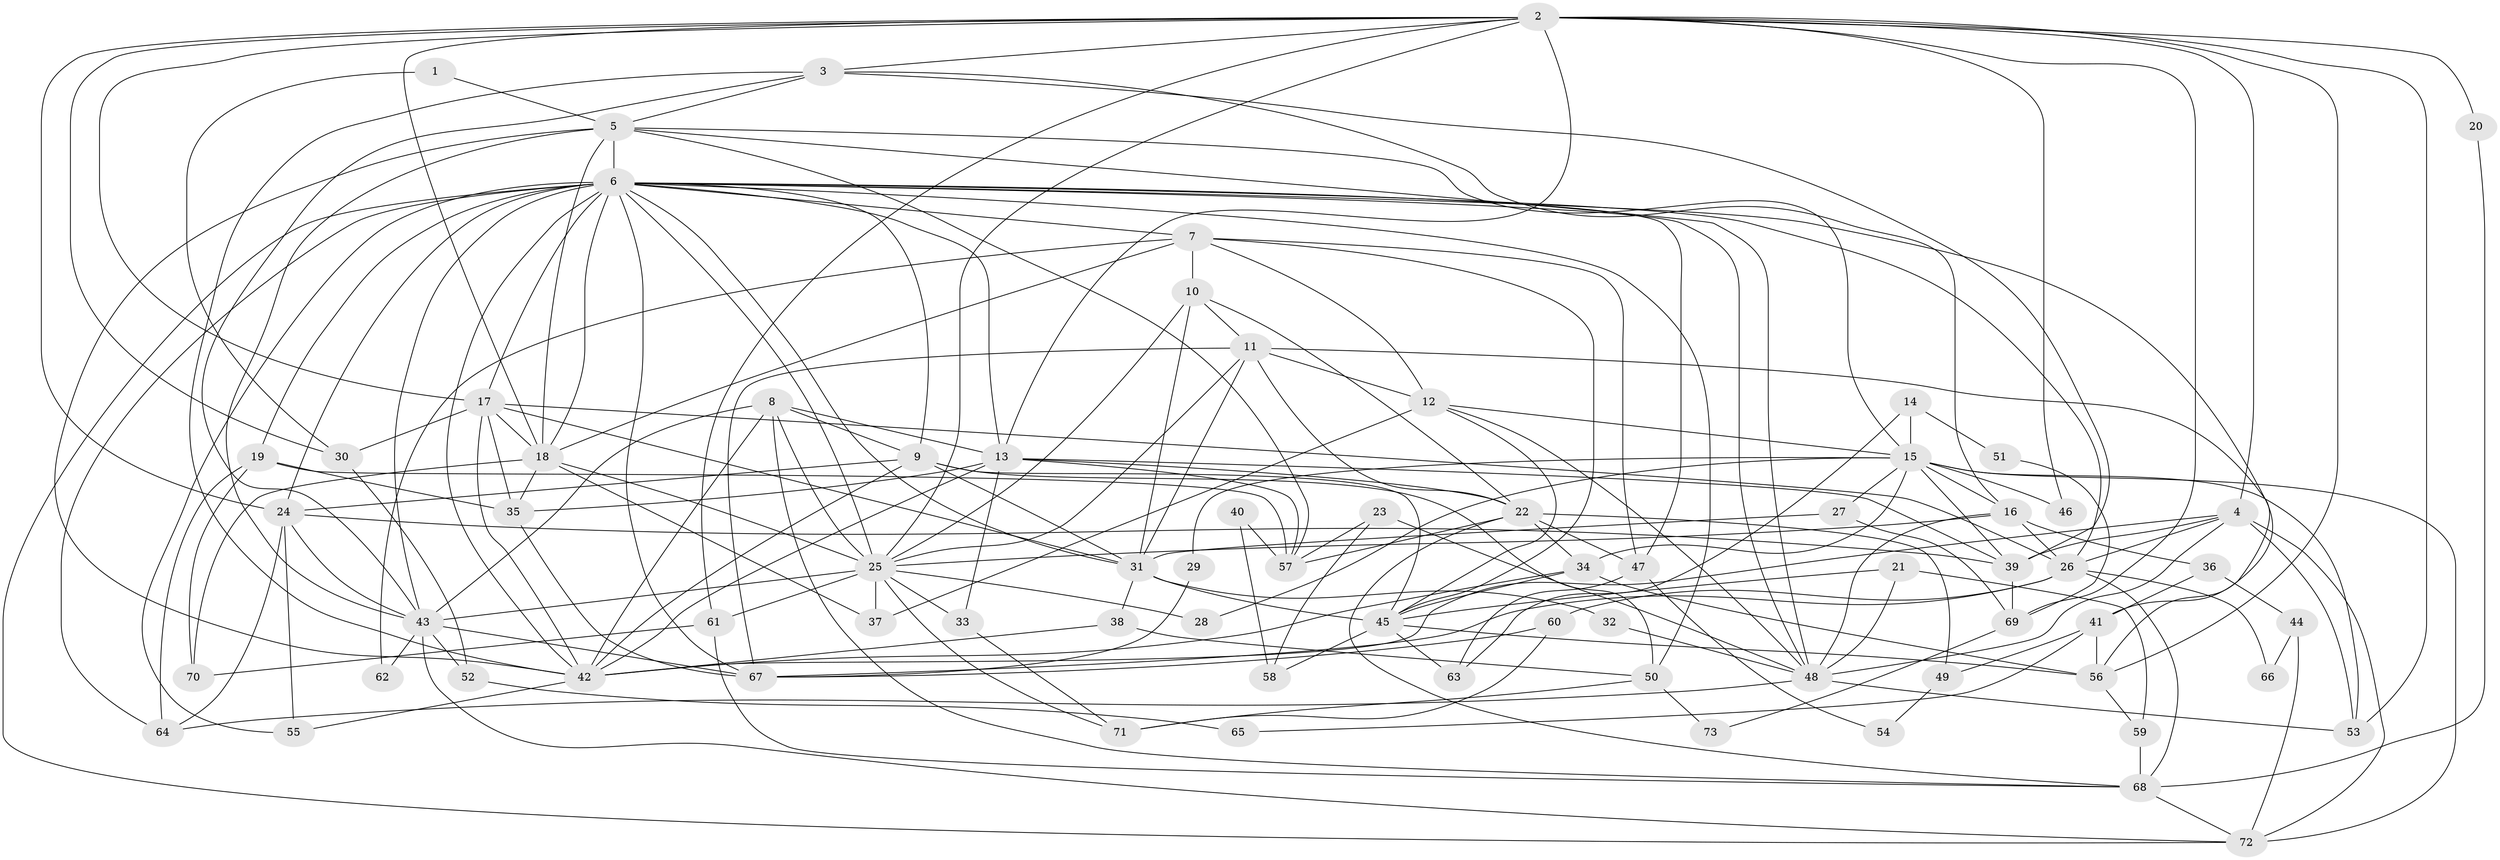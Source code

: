 // original degree distribution, {2: 0.16551724137931034, 3: 0.2827586206896552, 4: 0.20689655172413793, 9: 0.006896551724137931, 5: 0.16551724137931034, 6: 0.1103448275862069, 7: 0.05517241379310345, 8: 0.006896551724137931}
// Generated by graph-tools (version 1.1) at 2025/36/03/09/25 02:36:23]
// undirected, 73 vertices, 197 edges
graph export_dot {
graph [start="1"]
  node [color=gray90,style=filled];
  1;
  2;
  3;
  4;
  5;
  6;
  7;
  8;
  9;
  10;
  11;
  12;
  13;
  14;
  15;
  16;
  17;
  18;
  19;
  20;
  21;
  22;
  23;
  24;
  25;
  26;
  27;
  28;
  29;
  30;
  31;
  32;
  33;
  34;
  35;
  36;
  37;
  38;
  39;
  40;
  41;
  42;
  43;
  44;
  45;
  46;
  47;
  48;
  49;
  50;
  51;
  52;
  53;
  54;
  55;
  56;
  57;
  58;
  59;
  60;
  61;
  62;
  63;
  64;
  65;
  66;
  67;
  68;
  69;
  70;
  71;
  72;
  73;
  1 -- 5 [weight=1.0];
  1 -- 30 [weight=1.0];
  2 -- 3 [weight=1.0];
  2 -- 4 [weight=2.0];
  2 -- 13 [weight=1.0];
  2 -- 17 [weight=1.0];
  2 -- 18 [weight=1.0];
  2 -- 20 [weight=1.0];
  2 -- 24 [weight=2.0];
  2 -- 25 [weight=2.0];
  2 -- 30 [weight=1.0];
  2 -- 46 [weight=1.0];
  2 -- 53 [weight=1.0];
  2 -- 56 [weight=1.0];
  2 -- 61 [weight=1.0];
  2 -- 69 [weight=1.0];
  3 -- 5 [weight=1.0];
  3 -- 16 [weight=1.0];
  3 -- 39 [weight=1.0];
  3 -- 42 [weight=1.0];
  3 -- 43 [weight=1.0];
  4 -- 26 [weight=1.0];
  4 -- 39 [weight=1.0];
  4 -- 42 [weight=1.0];
  4 -- 48 [weight=1.0];
  4 -- 53 [weight=1.0];
  4 -- 72 [weight=1.0];
  5 -- 6 [weight=1.0];
  5 -- 15 [weight=1.0];
  5 -- 18 [weight=1.0];
  5 -- 42 [weight=1.0];
  5 -- 43 [weight=1.0];
  5 -- 48 [weight=1.0];
  5 -- 57 [weight=1.0];
  6 -- 7 [weight=1.0];
  6 -- 9 [weight=1.0];
  6 -- 13 [weight=1.0];
  6 -- 17 [weight=1.0];
  6 -- 18 [weight=2.0];
  6 -- 19 [weight=1.0];
  6 -- 24 [weight=1.0];
  6 -- 25 [weight=1.0];
  6 -- 26 [weight=1.0];
  6 -- 31 [weight=1.0];
  6 -- 41 [weight=1.0];
  6 -- 42 [weight=1.0];
  6 -- 43 [weight=1.0];
  6 -- 47 [weight=1.0];
  6 -- 48 [weight=1.0];
  6 -- 50 [weight=1.0];
  6 -- 55 [weight=2.0];
  6 -- 64 [weight=1.0];
  6 -- 67 [weight=1.0];
  6 -- 72 [weight=1.0];
  7 -- 10 [weight=1.0];
  7 -- 12 [weight=1.0];
  7 -- 18 [weight=1.0];
  7 -- 45 [weight=1.0];
  7 -- 47 [weight=1.0];
  7 -- 62 [weight=1.0];
  8 -- 9 [weight=1.0];
  8 -- 13 [weight=1.0];
  8 -- 25 [weight=1.0];
  8 -- 42 [weight=2.0];
  8 -- 43 [weight=1.0];
  8 -- 68 [weight=1.0];
  9 -- 24 [weight=2.0];
  9 -- 31 [weight=1.0];
  9 -- 42 [weight=1.0];
  9 -- 45 [weight=1.0];
  9 -- 50 [weight=2.0];
  10 -- 11 [weight=1.0];
  10 -- 22 [weight=1.0];
  10 -- 25 [weight=1.0];
  10 -- 31 [weight=1.0];
  11 -- 12 [weight=1.0];
  11 -- 22 [weight=1.0];
  11 -- 25 [weight=1.0];
  11 -- 31 [weight=1.0];
  11 -- 56 [weight=1.0];
  11 -- 67 [weight=1.0];
  12 -- 15 [weight=1.0];
  12 -- 37 [weight=1.0];
  12 -- 45 [weight=1.0];
  12 -- 48 [weight=1.0];
  13 -- 22 [weight=1.0];
  13 -- 33 [weight=1.0];
  13 -- 35 [weight=1.0];
  13 -- 39 [weight=1.0];
  13 -- 42 [weight=1.0];
  13 -- 57 [weight=1.0];
  14 -- 15 [weight=3.0];
  14 -- 51 [weight=1.0];
  14 -- 63 [weight=1.0];
  15 -- 16 [weight=1.0];
  15 -- 27 [weight=1.0];
  15 -- 28 [weight=1.0];
  15 -- 29 [weight=1.0];
  15 -- 34 [weight=2.0];
  15 -- 39 [weight=1.0];
  15 -- 46 [weight=1.0];
  15 -- 53 [weight=1.0];
  15 -- 72 [weight=1.0];
  16 -- 25 [weight=1.0];
  16 -- 26 [weight=1.0];
  16 -- 36 [weight=1.0];
  16 -- 48 [weight=1.0];
  17 -- 18 [weight=1.0];
  17 -- 26 [weight=1.0];
  17 -- 30 [weight=1.0];
  17 -- 31 [weight=1.0];
  17 -- 35 [weight=1.0];
  17 -- 42 [weight=1.0];
  18 -- 25 [weight=1.0];
  18 -- 35 [weight=1.0];
  18 -- 37 [weight=1.0];
  18 -- 70 [weight=1.0];
  19 -- 35 [weight=1.0];
  19 -- 57 [weight=1.0];
  19 -- 64 [weight=1.0];
  19 -- 70 [weight=1.0];
  20 -- 68 [weight=1.0];
  21 -- 45 [weight=1.0];
  21 -- 48 [weight=1.0];
  21 -- 59 [weight=1.0];
  22 -- 34 [weight=1.0];
  22 -- 47 [weight=1.0];
  22 -- 49 [weight=1.0];
  22 -- 57 [weight=1.0];
  22 -- 68 [weight=1.0];
  23 -- 48 [weight=1.0];
  23 -- 57 [weight=1.0];
  23 -- 58 [weight=1.0];
  24 -- 39 [weight=1.0];
  24 -- 43 [weight=2.0];
  24 -- 55 [weight=2.0];
  24 -- 64 [weight=1.0];
  25 -- 28 [weight=1.0];
  25 -- 33 [weight=1.0];
  25 -- 37 [weight=1.0];
  25 -- 43 [weight=1.0];
  25 -- 61 [weight=1.0];
  25 -- 71 [weight=1.0];
  26 -- 60 [weight=1.0];
  26 -- 66 [weight=1.0];
  26 -- 67 [weight=1.0];
  26 -- 68 [weight=1.0];
  27 -- 31 [weight=1.0];
  27 -- 69 [weight=1.0];
  29 -- 67 [weight=1.0];
  30 -- 52 [weight=1.0];
  31 -- 32 [weight=1.0];
  31 -- 38 [weight=1.0];
  31 -- 45 [weight=1.0];
  32 -- 48 [weight=1.0];
  33 -- 71 [weight=1.0];
  34 -- 42 [weight=1.0];
  34 -- 45 [weight=1.0];
  34 -- 56 [weight=1.0];
  35 -- 67 [weight=1.0];
  36 -- 41 [weight=1.0];
  36 -- 44 [weight=1.0];
  38 -- 42 [weight=1.0];
  38 -- 50 [weight=1.0];
  39 -- 69 [weight=1.0];
  40 -- 57 [weight=1.0];
  40 -- 58 [weight=1.0];
  41 -- 49 [weight=1.0];
  41 -- 56 [weight=1.0];
  41 -- 65 [weight=1.0];
  42 -- 55 [weight=1.0];
  43 -- 52 [weight=1.0];
  43 -- 62 [weight=1.0];
  43 -- 67 [weight=1.0];
  43 -- 72 [weight=1.0];
  44 -- 66 [weight=1.0];
  44 -- 72 [weight=1.0];
  45 -- 56 [weight=2.0];
  45 -- 58 [weight=1.0];
  45 -- 63 [weight=1.0];
  47 -- 54 [weight=1.0];
  47 -- 63 [weight=1.0];
  48 -- 53 [weight=1.0];
  48 -- 64 [weight=1.0];
  49 -- 54 [weight=1.0];
  50 -- 71 [weight=1.0];
  50 -- 73 [weight=1.0];
  51 -- 69 [weight=1.0];
  52 -- 65 [weight=1.0];
  56 -- 59 [weight=1.0];
  59 -- 68 [weight=1.0];
  60 -- 67 [weight=1.0];
  60 -- 71 [weight=1.0];
  61 -- 68 [weight=1.0];
  61 -- 70 [weight=1.0];
  68 -- 72 [weight=1.0];
  69 -- 73 [weight=1.0];
}
